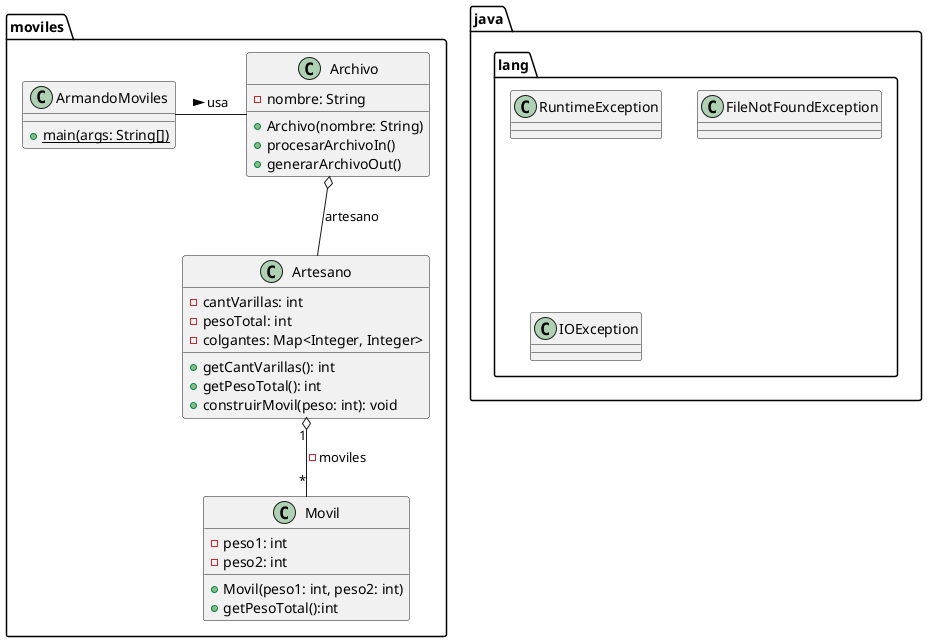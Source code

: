 @startuml

package "java.lang" {
	class RuntimeException
	class FileNotFoundException
	class IOException
}

package "moviles" {
	Artesano "1" o-- "*" Movil: -moviles
	ArmandoMoviles - Archivo: usa >
	Archivo o-- Artesano: artesano
	
	class Archivo {
		- nombre: String
		+ Archivo(nombre: String)
		+ procesarArchivoIn()
		+ generarArchivoOut()
	}
	class Artesano {
		- cantVarillas: int
		- pesoTotal: int
		- colgantes: Map<Integer, Integer>
		+ getCantVarillas(): int
		+ getPesoTotal(): int
		+ construirMovil(peso: int): void
	}
	class ArmandoMoviles {
		{static} + main(args: String[])
	}
	class Movil {
		- peso1: int
		- peso2: int
		+ Movil(peso1: int, peso2: int)
		+ getPesoTotal():int
	}
}




@enduml
